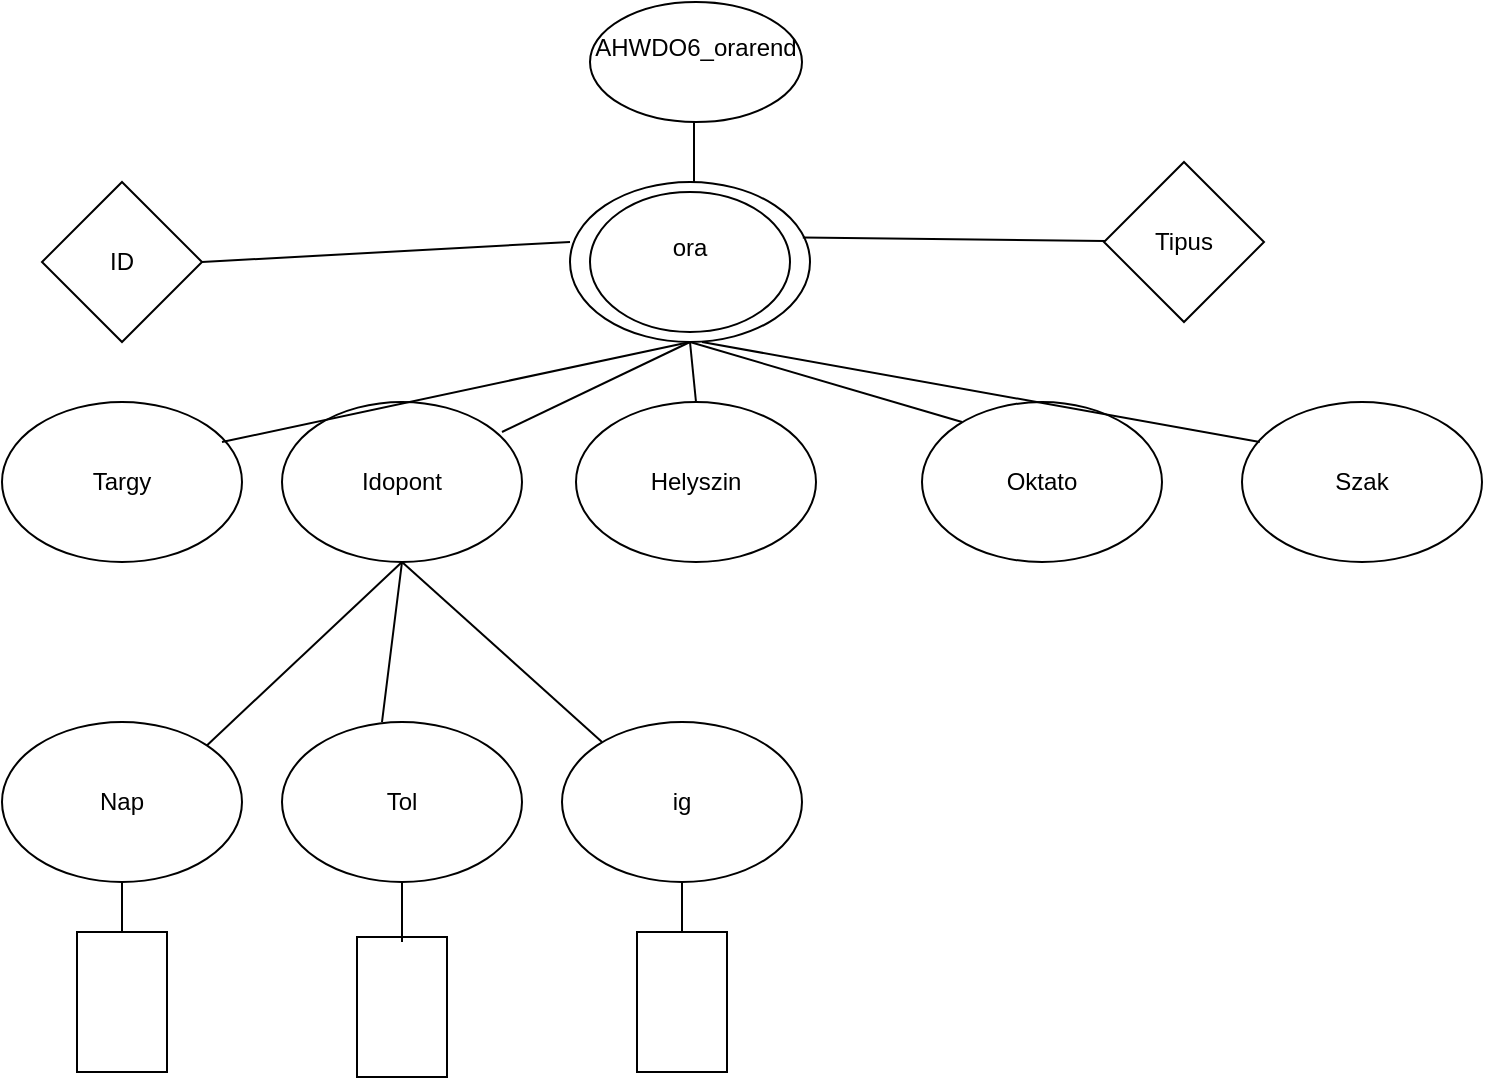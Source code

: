 <mxfile version="26.0.16">
  <diagram name="1 oldal" id="rTeLbNQcxj5Fb0BCO2wV">
    <mxGraphModel dx="1377" dy="620" grid="1" gridSize="10" guides="1" tooltips="1" connect="1" arrows="1" fold="1" page="1" pageScale="1" pageWidth="827" pageHeight="1169" math="0" shadow="0">
      <root>
        <mxCell id="0" />
        <mxCell id="1" parent="0" />
        <mxCell id="dqrgzzU5JtOeDJrEBu0w-1" value="" style="ellipse;whiteSpace=wrap;html=1;" vertex="1" parent="1">
          <mxGeometry x="354" y="150" width="120" height="80" as="geometry" />
        </mxCell>
        <mxCell id="dqrgzzU5JtOeDJrEBu0w-2" value="&lt;div&gt;ora&lt;/div&gt;&lt;div&gt;&lt;br&gt;&lt;/div&gt;" style="ellipse;whiteSpace=wrap;html=1;" vertex="1" parent="1">
          <mxGeometry x="364" y="155" width="100" height="70" as="geometry" />
        </mxCell>
        <mxCell id="dqrgzzU5JtOeDJrEBu0w-3" value="&lt;div&gt;AHWDO6_orarend&lt;/div&gt;&lt;div&gt;&lt;br&gt;&lt;/div&gt;" style="ellipse;whiteSpace=wrap;html=1;" vertex="1" parent="1">
          <mxGeometry x="364" y="60" width="106" height="60" as="geometry" />
        </mxCell>
        <mxCell id="dqrgzzU5JtOeDJrEBu0w-4" value="" style="endArrow=none;html=1;rounded=0;" edge="1" parent="1">
          <mxGeometry width="50" height="50" relative="1" as="geometry">
            <mxPoint x="416" y="150" as="sourcePoint" />
            <mxPoint x="416" y="120" as="targetPoint" />
          </mxGeometry>
        </mxCell>
        <mxCell id="dqrgzzU5JtOeDJrEBu0w-6" value="Targy" style="ellipse;whiteSpace=wrap;html=1;" vertex="1" parent="1">
          <mxGeometry x="70" y="260" width="120" height="80" as="geometry" />
        </mxCell>
        <mxCell id="dqrgzzU5JtOeDJrEBu0w-7" value="Idopont" style="ellipse;whiteSpace=wrap;html=1;" vertex="1" parent="1">
          <mxGeometry x="210" y="260" width="120" height="80" as="geometry" />
        </mxCell>
        <mxCell id="dqrgzzU5JtOeDJrEBu0w-8" value="Helyszin" style="ellipse;whiteSpace=wrap;html=1;" vertex="1" parent="1">
          <mxGeometry x="357" y="260" width="120" height="80" as="geometry" />
        </mxCell>
        <mxCell id="dqrgzzU5JtOeDJrEBu0w-9" value="Oktato" style="ellipse;whiteSpace=wrap;html=1;" vertex="1" parent="1">
          <mxGeometry x="530" y="260" width="120" height="80" as="geometry" />
        </mxCell>
        <mxCell id="dqrgzzU5JtOeDJrEBu0w-10" value="Szak" style="ellipse;whiteSpace=wrap;html=1;" vertex="1" parent="1">
          <mxGeometry x="690" y="260" width="120" height="80" as="geometry" />
        </mxCell>
        <mxCell id="dqrgzzU5JtOeDJrEBu0w-11" value="" style="endArrow=none;html=1;rounded=0;entryX=0.5;entryY=1;entryDx=0;entryDy=0;exitX=0.5;exitY=0;exitDx=0;exitDy=0;" edge="1" parent="1" source="dqrgzzU5JtOeDJrEBu0w-8" target="dqrgzzU5JtOeDJrEBu0w-1">
          <mxGeometry width="50" height="50" relative="1" as="geometry">
            <mxPoint x="380" y="320" as="sourcePoint" />
            <mxPoint x="430" y="270" as="targetPoint" />
          </mxGeometry>
        </mxCell>
        <mxCell id="dqrgzzU5JtOeDJrEBu0w-12" value="" style="endArrow=none;html=1;rounded=0;entryX=0.5;entryY=1;entryDx=0;entryDy=0;" edge="1" parent="1" target="dqrgzzU5JtOeDJrEBu0w-1">
          <mxGeometry width="50" height="50" relative="1" as="geometry">
            <mxPoint x="320" y="275" as="sourcePoint" />
            <mxPoint x="370" y="225" as="targetPoint" />
          </mxGeometry>
        </mxCell>
        <mxCell id="dqrgzzU5JtOeDJrEBu0w-13" value="" style="endArrow=none;html=1;rounded=0;" edge="1" parent="1">
          <mxGeometry width="50" height="50" relative="1" as="geometry">
            <mxPoint x="180" y="280" as="sourcePoint" />
            <mxPoint x="414" y="230" as="targetPoint" />
          </mxGeometry>
        </mxCell>
        <mxCell id="dqrgzzU5JtOeDJrEBu0w-14" value="" style="endArrow=none;html=1;rounded=0;entryX=0.5;entryY=1;entryDx=0;entryDy=0;" edge="1" parent="1" target="dqrgzzU5JtOeDJrEBu0w-1">
          <mxGeometry width="50" height="50" relative="1" as="geometry">
            <mxPoint x="550" y="270" as="sourcePoint" />
            <mxPoint x="600" y="220" as="targetPoint" />
          </mxGeometry>
        </mxCell>
        <mxCell id="dqrgzzU5JtOeDJrEBu0w-15" value="" style="endArrow=none;html=1;rounded=0;exitX=0.074;exitY=0.25;exitDx=0;exitDy=0;exitPerimeter=0;" edge="1" parent="1" source="dqrgzzU5JtOeDJrEBu0w-10">
          <mxGeometry width="50" height="50" relative="1" as="geometry">
            <mxPoint x="700" y="270" as="sourcePoint" />
            <mxPoint x="420" y="230" as="targetPoint" />
          </mxGeometry>
        </mxCell>
        <mxCell id="dqrgzzU5JtOeDJrEBu0w-16" value="Nap" style="ellipse;whiteSpace=wrap;html=1;" vertex="1" parent="1">
          <mxGeometry x="70" y="420" width="120" height="80" as="geometry" />
        </mxCell>
        <mxCell id="dqrgzzU5JtOeDJrEBu0w-17" value="Tol" style="ellipse;whiteSpace=wrap;html=1;" vertex="1" parent="1">
          <mxGeometry x="210" y="420" width="120" height="80" as="geometry" />
        </mxCell>
        <mxCell id="dqrgzzU5JtOeDJrEBu0w-18" value="ig" style="ellipse;whiteSpace=wrap;html=1;" vertex="1" parent="1">
          <mxGeometry x="350" y="420" width="120" height="80" as="geometry" />
        </mxCell>
        <mxCell id="dqrgzzU5JtOeDJrEBu0w-19" value="" style="endArrow=none;html=1;rounded=0;exitX=1;exitY=0;exitDx=0;exitDy=0;entryX=0.5;entryY=1;entryDx=0;entryDy=0;" edge="1" parent="1" source="dqrgzzU5JtOeDJrEBu0w-16" target="dqrgzzU5JtOeDJrEBu0w-7">
          <mxGeometry width="50" height="50" relative="1" as="geometry">
            <mxPoint x="210" y="390" as="sourcePoint" />
            <mxPoint x="260" y="340" as="targetPoint" />
          </mxGeometry>
        </mxCell>
        <mxCell id="dqrgzzU5JtOeDJrEBu0w-20" value="" style="endArrow=none;html=1;rounded=0;entryX=0.5;entryY=1;entryDx=0;entryDy=0;" edge="1" parent="1" target="dqrgzzU5JtOeDJrEBu0w-7">
          <mxGeometry width="50" height="50" relative="1" as="geometry">
            <mxPoint x="260" y="420" as="sourcePoint" />
            <mxPoint x="310" y="370" as="targetPoint" />
          </mxGeometry>
        </mxCell>
        <mxCell id="dqrgzzU5JtOeDJrEBu0w-21" value="" style="endArrow=none;html=1;rounded=0;entryX=0.5;entryY=1;entryDx=0;entryDy=0;" edge="1" parent="1" target="dqrgzzU5JtOeDJrEBu0w-7">
          <mxGeometry width="50" height="50" relative="1" as="geometry">
            <mxPoint x="370" y="430" as="sourcePoint" />
            <mxPoint x="420" y="380" as="targetPoint" />
          </mxGeometry>
        </mxCell>
        <mxCell id="dqrgzzU5JtOeDJrEBu0w-22" value="ID" style="rhombus;whiteSpace=wrap;html=1;" vertex="1" parent="1">
          <mxGeometry x="90" y="150" width="80" height="80" as="geometry" />
        </mxCell>
        <mxCell id="dqrgzzU5JtOeDJrEBu0w-24" value="" style="endArrow=none;html=1;rounded=0;exitX=1;exitY=0.5;exitDx=0;exitDy=0;" edge="1" parent="1" source="dqrgzzU5JtOeDJrEBu0w-22">
          <mxGeometry width="50" height="50" relative="1" as="geometry">
            <mxPoint x="304" y="230" as="sourcePoint" />
            <mxPoint x="354" y="180" as="targetPoint" />
          </mxGeometry>
        </mxCell>
        <mxCell id="dqrgzzU5JtOeDJrEBu0w-26" value="" style="endArrow=none;html=1;rounded=0;exitX=0.97;exitY=0.347;exitDx=0;exitDy=0;exitPerimeter=0;" edge="1" parent="1" source="dqrgzzU5JtOeDJrEBu0w-1" target="dqrgzzU5JtOeDJrEBu0w-27">
          <mxGeometry width="50" height="50" relative="1" as="geometry">
            <mxPoint x="477" y="180" as="sourcePoint" />
            <mxPoint x="661" y="180" as="targetPoint" />
          </mxGeometry>
        </mxCell>
        <mxCell id="dqrgzzU5JtOeDJrEBu0w-27" value="Tipus" style="rhombus;whiteSpace=wrap;html=1;" vertex="1" parent="1">
          <mxGeometry x="621" y="140" width="80" height="80" as="geometry" />
        </mxCell>
        <mxCell id="dqrgzzU5JtOeDJrEBu0w-28" value="" style="rounded=0;whiteSpace=wrap;html=1;rotation=90;" vertex="1" parent="1">
          <mxGeometry x="95" y="537.5" width="70" height="45" as="geometry" />
        </mxCell>
        <mxCell id="dqrgzzU5JtOeDJrEBu0w-29" value="" style="rounded=0;whiteSpace=wrap;html=1;rotation=90;" vertex="1" parent="1">
          <mxGeometry x="235" y="540" width="70" height="45" as="geometry" />
        </mxCell>
        <mxCell id="dqrgzzU5JtOeDJrEBu0w-30" value="" style="rounded=0;whiteSpace=wrap;html=1;rotation=90;" vertex="1" parent="1">
          <mxGeometry x="375" y="537.5" width="70" height="45" as="geometry" />
        </mxCell>
        <mxCell id="dqrgzzU5JtOeDJrEBu0w-31" value="" style="endArrow=none;html=1;rounded=0;entryX=0.5;entryY=1;entryDx=0;entryDy=0;exitX=0;exitY=0.5;exitDx=0;exitDy=0;" edge="1" parent="1" source="dqrgzzU5JtOeDJrEBu0w-30" target="dqrgzzU5JtOeDJrEBu0w-18">
          <mxGeometry width="50" height="50" relative="1" as="geometry">
            <mxPoint x="380" y="540" as="sourcePoint" />
            <mxPoint x="430" y="490" as="targetPoint" />
          </mxGeometry>
        </mxCell>
        <mxCell id="dqrgzzU5JtOeDJrEBu0w-32" value="" style="endArrow=none;html=1;rounded=0;entryX=0.5;entryY=1;entryDx=0;entryDy=0;" edge="1" parent="1" target="dqrgzzU5JtOeDJrEBu0w-17">
          <mxGeometry width="50" height="50" relative="1" as="geometry">
            <mxPoint x="270" y="530" as="sourcePoint" />
            <mxPoint x="320" y="480" as="targetPoint" />
          </mxGeometry>
        </mxCell>
        <mxCell id="dqrgzzU5JtOeDJrEBu0w-33" value="" style="endArrow=none;html=1;rounded=0;entryX=0.5;entryY=1;entryDx=0;entryDy=0;exitX=0;exitY=0.5;exitDx=0;exitDy=0;" edge="1" parent="1" source="dqrgzzU5JtOeDJrEBu0w-28" target="dqrgzzU5JtOeDJrEBu0w-16">
          <mxGeometry width="50" height="50" relative="1" as="geometry">
            <mxPoint x="120" y="530" as="sourcePoint" />
            <mxPoint x="170" y="480" as="targetPoint" />
          </mxGeometry>
        </mxCell>
      </root>
    </mxGraphModel>
  </diagram>
</mxfile>
